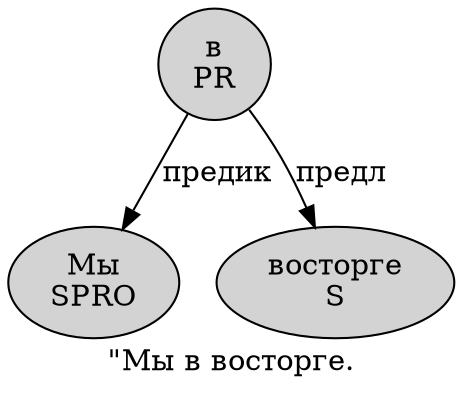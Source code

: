 digraph SENTENCE_748 {
	graph [label="\"Мы в восторге."]
	node [style=filled]
		1 [label="Мы
SPRO" color="" fillcolor=lightgray penwidth=1 shape=ellipse]
		2 [label="в
PR" color="" fillcolor=lightgray penwidth=1 shape=ellipse]
		3 [label="восторге
S" color="" fillcolor=lightgray penwidth=1 shape=ellipse]
			2 -> 1 [label="предик"]
			2 -> 3 [label="предл"]
}